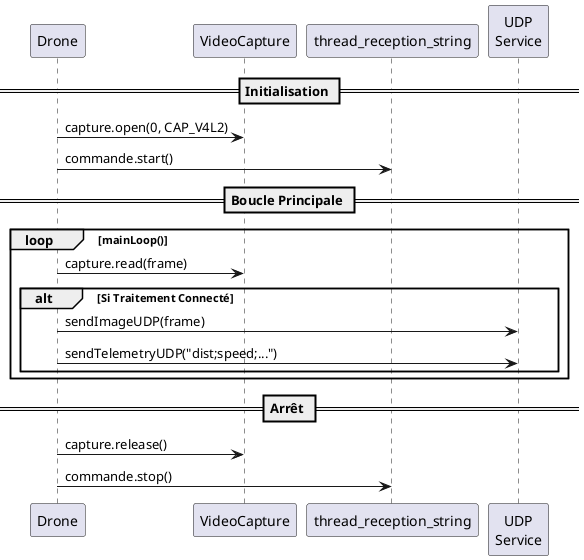 @startuml drone_sequence
participant "Drone" as Drone
participant "VideoCapture" as Camera
participant "thread_reception_string" as CmdThread 
participant "UDP\nService" as UDP

== Initialisation ==
Drone -> Camera: capture.open(0, CAP_V4L2)
Drone -> CmdThread: commande.start()

== Boucle Principale ==
loop mainLoop()
    Drone -> Camera: capture.read(frame)
    
    alt Si Traitement Connecté
        Drone -> UDP: sendImageUDP(frame)
        Drone -> UDP: sendTelemetryUDP("dist;speed;...")
    end
end

== Arrêt ==
Drone -> Camera: capture.release()
Drone -> CmdThread: commande.stop()
@enduml